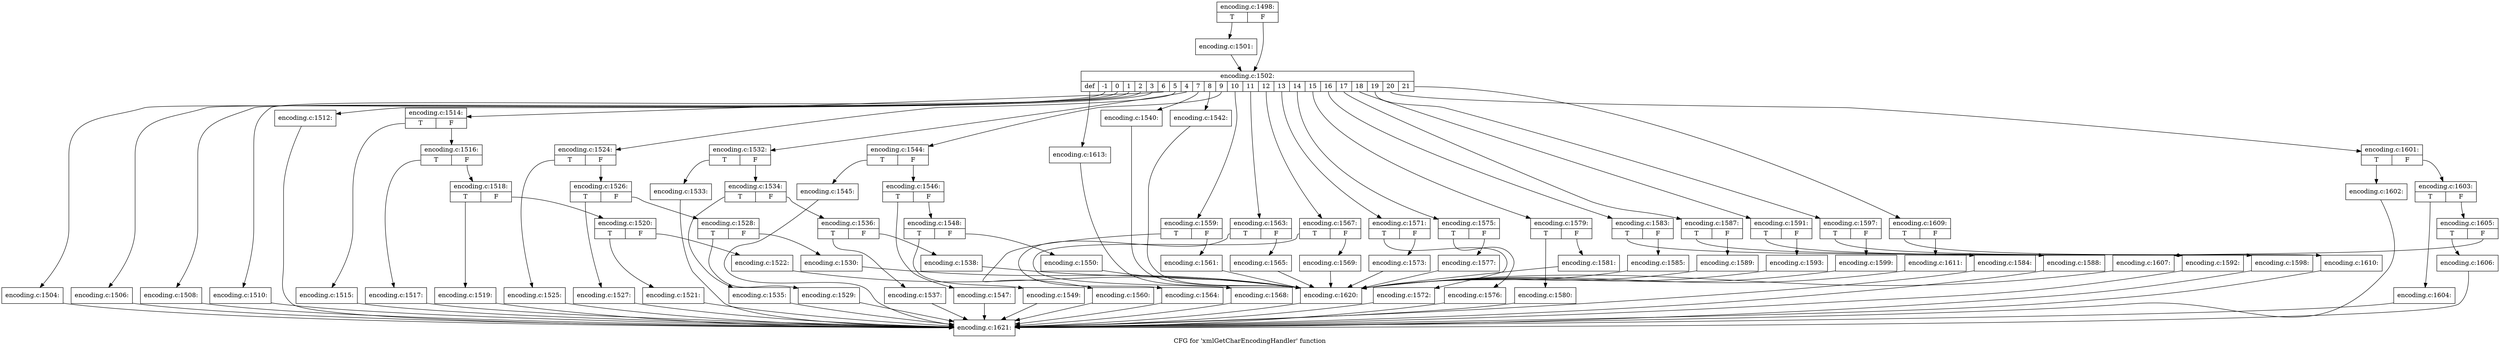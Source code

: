 digraph "CFG for 'xmlGetCharEncodingHandler' function" {
	label="CFG for 'xmlGetCharEncodingHandler' function";

	Node0x46a5b30 [shape=record,label="{encoding.c:1498:|{<s0>T|<s1>F}}"];
	Node0x46a5b30:s0 -> Node0x46a5730;
	Node0x46a5b30:s1 -> Node0x46a5780;
	Node0x46a5730 [shape=record,label="{encoding.c:1501:}"];
	Node0x46a5730 -> Node0x46a5780;
	Node0x46a5780 [shape=record,label="{encoding.c:1502:|{<s0>def|<s1>-1|<s2>0|<s3>1|<s4>2|<s5>3|<s6>6|<s7>5|<s8>4|<s9>7|<s10>8|<s11>9|<s12>10|<s13>11|<s14>12|<s15>13|<s16>14|<s17>15|<s18>16|<s19>17|<s20>18|<s21>19|<s22>20|<s23>21}}"];
	Node0x46a5780:s0 -> Node0x46af040;
	Node0x46a5780:s1 -> Node0x46af380;
	Node0x46a5780:s2 -> Node0x46af510;
	Node0x46a5780:s3 -> Node0x46af6a0;
	Node0x46a5780:s4 -> Node0x46af830;
	Node0x46a5780:s5 -> Node0x46afa50;
	Node0x46a5780:s6 -> Node0x46afc70;
	Node0x46a5780:s7 -> Node0x46b2350;
	Node0x46a5780:s8 -> Node0x46b38a0;
	Node0x46a5780:s9 -> Node0x46b4df0;
	Node0x46a5780:s10 -> Node0x46b4ed0;
	Node0x46a5780:s11 -> Node0x46b4fb0;
	Node0x46a5780:s12 -> Node0x46b6800;
	Node0x46a5780:s13 -> Node0x46b6ff0;
	Node0x46a5780:s14 -> Node0x46b77e0;
	Node0x46a5780:s15 -> Node0x46b7fd0;
	Node0x46a5780:s16 -> Node0x46b87c0;
	Node0x46a5780:s17 -> Node0x46b91c0;
	Node0x46a5780:s18 -> Node0x46b99b0;
	Node0x46a5780:s19 -> Node0x46ba1a0;
	Node0x46a5780:s20 -> Node0x46ba990;
	Node0x46a5780:s21 -> Node0x46bb180;
	Node0x46a5780:s22 -> Node0x46bb970;
	Node0x46a5780:s23 -> Node0x46bd280;
	Node0x46af380 [shape=record,label="{encoding.c:1504:}"];
	Node0x46af380 -> Node0x46ae6b0;
	Node0x46af510 [shape=record,label="{encoding.c:1506:}"];
	Node0x46af510 -> Node0x46ae6b0;
	Node0x46af6a0 [shape=record,label="{encoding.c:1508:}"];
	Node0x46af6a0 -> Node0x46ae6b0;
	Node0x46af830 [shape=record,label="{encoding.c:1510:}"];
	Node0x46af830 -> Node0x46ae6b0;
	Node0x46afa50 [shape=record,label="{encoding.c:1512:}"];
	Node0x46afa50 -> Node0x46ae6b0;
	Node0x46afc70 [shape=record,label="{encoding.c:1514:|{<s0>T|<s1>F}}"];
	Node0x46afc70:s0 -> Node0x46b05e0;
	Node0x46afc70:s1 -> Node0x46b0910;
	Node0x46b05e0 [shape=record,label="{encoding.c:1515:}"];
	Node0x46b05e0 -> Node0x46ae6b0;
	Node0x46b0910 [shape=record,label="{encoding.c:1516:|{<s0>T|<s1>F}}"];
	Node0x46b0910:s0 -> Node0x46b0e40;
	Node0x46b0910:s1 -> Node0x46b0e90;
	Node0x46b0e40 [shape=record,label="{encoding.c:1517:}"];
	Node0x46b0e40 -> Node0x46ae6b0;
	Node0x46b0e90 [shape=record,label="{encoding.c:1518:|{<s0>T|<s1>F}}"];
	Node0x46b0e90:s0 -> Node0x46b1600;
	Node0x46b0e90:s1 -> Node0x46b1650;
	Node0x46b1600 [shape=record,label="{encoding.c:1519:}"];
	Node0x46b1600 -> Node0x46ae6b0;
	Node0x46b1650 [shape=record,label="{encoding.c:1520:|{<s0>T|<s1>F}}"];
	Node0x46b1650:s0 -> Node0x46b1e20;
	Node0x46b1650:s1 -> Node0x46b1e70;
	Node0x46b1e20 [shape=record,label="{encoding.c:1521:}"];
	Node0x46b1e20 -> Node0x46ae6b0;
	Node0x46b1e70 [shape=record,label="{encoding.c:1522:}"];
	Node0x46b1e70 -> Node0x46aef60;
	Node0x46b2350 [shape=record,label="{encoding.c:1524:|{<s0>T|<s1>F}}"];
	Node0x46b2350:s0 -> Node0x46b25d0;
	Node0x46b2350:s1 -> Node0x46b2620;
	Node0x46b25d0 [shape=record,label="{encoding.c:1525:}"];
	Node0x46b25d0 -> Node0x46ae6b0;
	Node0x46b2620 [shape=record,label="{encoding.c:1526:|{<s0>T|<s1>F}}"];
	Node0x46b2620:s0 -> Node0x46b2ca0;
	Node0x46b2620:s1 -> Node0x46b2cf0;
	Node0x46b2ca0 [shape=record,label="{encoding.c:1527:}"];
	Node0x46b2ca0 -> Node0x46ae6b0;
	Node0x46b2cf0 [shape=record,label="{encoding.c:1528:|{<s0>T|<s1>F}}"];
	Node0x46b2cf0:s0 -> Node0x46b3370;
	Node0x46b2cf0:s1 -> Node0x46b33c0;
	Node0x46b3370 [shape=record,label="{encoding.c:1529:}"];
	Node0x46b3370 -> Node0x46ae6b0;
	Node0x46b33c0 [shape=record,label="{encoding.c:1530:}"];
	Node0x46b33c0 -> Node0x46aef60;
	Node0x46b38a0 [shape=record,label="{encoding.c:1532:|{<s0>T|<s1>F}}"];
	Node0x46b38a0:s0 -> Node0x46b3b20;
	Node0x46b38a0:s1 -> Node0x46b3b70;
	Node0x46b3b20 [shape=record,label="{encoding.c:1533:}"];
	Node0x46b3b20 -> Node0x46ae6b0;
	Node0x46b3b70 [shape=record,label="{encoding.c:1534:|{<s0>T|<s1>F}}"];
	Node0x46b3b70:s0 -> Node0x46b41f0;
	Node0x46b3b70:s1 -> Node0x46b4240;
	Node0x46b41f0 [shape=record,label="{encoding.c:1535:}"];
	Node0x46b41f0 -> Node0x46ae6b0;
	Node0x46b4240 [shape=record,label="{encoding.c:1536:|{<s0>T|<s1>F}}"];
	Node0x46b4240:s0 -> Node0x46b48c0;
	Node0x46b4240:s1 -> Node0x46b4910;
	Node0x46b48c0 [shape=record,label="{encoding.c:1537:}"];
	Node0x46b48c0 -> Node0x46ae6b0;
	Node0x46b4910 [shape=record,label="{encoding.c:1538:}"];
	Node0x46b4910 -> Node0x46aef60;
	Node0x46b4df0 [shape=record,label="{encoding.c:1540:}"];
	Node0x46b4df0 -> Node0x46aef60;
	Node0x46b4ed0 [shape=record,label="{encoding.c:1542:}"];
	Node0x46b4ed0 -> Node0x46aef60;
	Node0x46b4fb0 [shape=record,label="{encoding.c:1544:|{<s0>T|<s1>F}}"];
	Node0x46b4fb0:s0 -> Node0x46af1e0;
	Node0x46b4fb0:s1 -> Node0x46af230;
	Node0x46af1e0 [shape=record,label="{encoding.c:1545:}"];
	Node0x46af1e0 -> Node0x46ae6b0;
	Node0x46af230 [shape=record,label="{encoding.c:1546:|{<s0>T|<s1>F}}"];
	Node0x46af230:s0 -> Node0x46b5bc0;
	Node0x46af230:s1 -> Node0x46b5c10;
	Node0x46b5bc0 [shape=record,label="{encoding.c:1547:}"];
	Node0x46b5bc0 -> Node0x46ae6b0;
	Node0x46b5c10 [shape=record,label="{encoding.c:1548:|{<s0>T|<s1>F}}"];
	Node0x46b5c10:s0 -> Node0x46b62d0;
	Node0x46b5c10:s1 -> Node0x46b6320;
	Node0x46b62d0 [shape=record,label="{encoding.c:1549:}"];
	Node0x46b62d0 -> Node0x46ae6b0;
	Node0x46b6320 [shape=record,label="{encoding.c:1550:}"];
	Node0x46b6320 -> Node0x46aef60;
	Node0x46b6800 [shape=record,label="{encoding.c:1559:|{<s0>T|<s1>F}}"];
	Node0x46b6800:s0 -> Node0x46b6ac0;
	Node0x46b6800:s1 -> Node0x46b6b10;
	Node0x46b6ac0 [shape=record,label="{encoding.c:1560:}"];
	Node0x46b6ac0 -> Node0x46ae6b0;
	Node0x46b6b10 [shape=record,label="{encoding.c:1561:}"];
	Node0x46b6b10 -> Node0x46aef60;
	Node0x46b6ff0 [shape=record,label="{encoding.c:1563:|{<s0>T|<s1>F}}"];
	Node0x46b6ff0:s0 -> Node0x46b72b0;
	Node0x46b6ff0:s1 -> Node0x46b7300;
	Node0x46b72b0 [shape=record,label="{encoding.c:1564:}"];
	Node0x46b72b0 -> Node0x46ae6b0;
	Node0x46b7300 [shape=record,label="{encoding.c:1565:}"];
	Node0x46b7300 -> Node0x46aef60;
	Node0x46b77e0 [shape=record,label="{encoding.c:1567:|{<s0>T|<s1>F}}"];
	Node0x46b77e0:s0 -> Node0x46b7aa0;
	Node0x46b77e0:s1 -> Node0x46b7af0;
	Node0x46b7aa0 [shape=record,label="{encoding.c:1568:}"];
	Node0x46b7aa0 -> Node0x46ae6b0;
	Node0x46b7af0 [shape=record,label="{encoding.c:1569:}"];
	Node0x46b7af0 -> Node0x46aef60;
	Node0x46b7fd0 [shape=record,label="{encoding.c:1571:|{<s0>T|<s1>F}}"];
	Node0x46b7fd0:s0 -> Node0x46b8290;
	Node0x46b7fd0:s1 -> Node0x46b82e0;
	Node0x46b8290 [shape=record,label="{encoding.c:1572:}"];
	Node0x46b8290 -> Node0x46ae6b0;
	Node0x46b82e0 [shape=record,label="{encoding.c:1573:}"];
	Node0x46b82e0 -> Node0x46aef60;
	Node0x46b87c0 [shape=record,label="{encoding.c:1575:|{<s0>T|<s1>F}}"];
	Node0x46b87c0:s0 -> Node0x46b8a80;
	Node0x46b87c0:s1 -> Node0x46b8ad0;
	Node0x46b8a80 [shape=record,label="{encoding.c:1576:}"];
	Node0x46b8a80 -> Node0x46ae6b0;
	Node0x46b8ad0 [shape=record,label="{encoding.c:1577:}"];
	Node0x46b8ad0 -> Node0x46aef60;
	Node0x46b91c0 [shape=record,label="{encoding.c:1579:|{<s0>T|<s1>F}}"];
	Node0x46b91c0:s0 -> Node0x46b9480;
	Node0x46b91c0:s1 -> Node0x46b94d0;
	Node0x46b9480 [shape=record,label="{encoding.c:1580:}"];
	Node0x46b9480 -> Node0x46ae6b0;
	Node0x46b94d0 [shape=record,label="{encoding.c:1581:}"];
	Node0x46b94d0 -> Node0x46aef60;
	Node0x46b99b0 [shape=record,label="{encoding.c:1583:|{<s0>T|<s1>F}}"];
	Node0x46b99b0:s0 -> Node0x46b9c70;
	Node0x46b99b0:s1 -> Node0x46b9cc0;
	Node0x46b9c70 [shape=record,label="{encoding.c:1584:}"];
	Node0x46b9c70 -> Node0x46ae6b0;
	Node0x46b9cc0 [shape=record,label="{encoding.c:1585:}"];
	Node0x46b9cc0 -> Node0x46aef60;
	Node0x46ba1a0 [shape=record,label="{encoding.c:1587:|{<s0>T|<s1>F}}"];
	Node0x46ba1a0:s0 -> Node0x46ba460;
	Node0x46ba1a0:s1 -> Node0x46ba4b0;
	Node0x46ba460 [shape=record,label="{encoding.c:1588:}"];
	Node0x46ba460 -> Node0x46ae6b0;
	Node0x46ba4b0 [shape=record,label="{encoding.c:1589:}"];
	Node0x46ba4b0 -> Node0x46aef60;
	Node0x46ba990 [shape=record,label="{encoding.c:1591:|{<s0>T|<s1>F}}"];
	Node0x46ba990:s0 -> Node0x46bac50;
	Node0x46ba990:s1 -> Node0x46baca0;
	Node0x46bac50 [shape=record,label="{encoding.c:1592:}"];
	Node0x46bac50 -> Node0x46ae6b0;
	Node0x46baca0 [shape=record,label="{encoding.c:1593:}"];
	Node0x46baca0 -> Node0x46aef60;
	Node0x46bb180 [shape=record,label="{encoding.c:1597:|{<s0>T|<s1>F}}"];
	Node0x46bb180:s0 -> Node0x46bb440;
	Node0x46bb180:s1 -> Node0x46bb490;
	Node0x46bb440 [shape=record,label="{encoding.c:1598:}"];
	Node0x46bb440 -> Node0x46ae6b0;
	Node0x46bb490 [shape=record,label="{encoding.c:1599:}"];
	Node0x46bb490 -> Node0x46aef60;
	Node0x46bb970 [shape=record,label="{encoding.c:1601:|{<s0>T|<s1>F}}"];
	Node0x46bb970:s0 -> Node0x46bbda0;
	Node0x46bb970:s1 -> Node0x46bbdf0;
	Node0x46bbda0 [shape=record,label="{encoding.c:1602:}"];
	Node0x46bbda0 -> Node0x46ae6b0;
	Node0x46bbdf0 [shape=record,label="{encoding.c:1603:|{<s0>T|<s1>F}}"];
	Node0x46bbdf0:s0 -> Node0x46bc4b0;
	Node0x46bbdf0:s1 -> Node0x46bc500;
	Node0x46bc4b0 [shape=record,label="{encoding.c:1604:}"];
	Node0x46bc4b0 -> Node0x46ae6b0;
	Node0x46bc500 [shape=record,label="{encoding.c:1605:|{<s0>T|<s1>F}}"];
	Node0x46bc500:s0 -> Node0x46bcd50;
	Node0x46bc500:s1 -> Node0x46bcda0;
	Node0x46bcd50 [shape=record,label="{encoding.c:1606:}"];
	Node0x46bcd50 -> Node0x46ae6b0;
	Node0x46bcda0 [shape=record,label="{encoding.c:1607:}"];
	Node0x46bcda0 -> Node0x46aef60;
	Node0x46bd280 [shape=record,label="{encoding.c:1609:|{<s0>T|<s1>F}}"];
	Node0x46bd280:s0 -> Node0x46bd540;
	Node0x46bd280:s1 -> Node0x46bd590;
	Node0x46bd540 [shape=record,label="{encoding.c:1610:}"];
	Node0x46bd540 -> Node0x46ae6b0;
	Node0x46bd590 [shape=record,label="{encoding.c:1611:}"];
	Node0x46bd590 -> Node0x46aef60;
	Node0x46af040 [shape=record,label="{encoding.c:1613:}"];
	Node0x46af040 -> Node0x46aef60;
	Node0x46aef60 [shape=record,label="{encoding.c:1620:}"];
	Node0x46aef60 -> Node0x46ae6b0;
	Node0x46ae6b0 [shape=record,label="{encoding.c:1621:}"];
}
